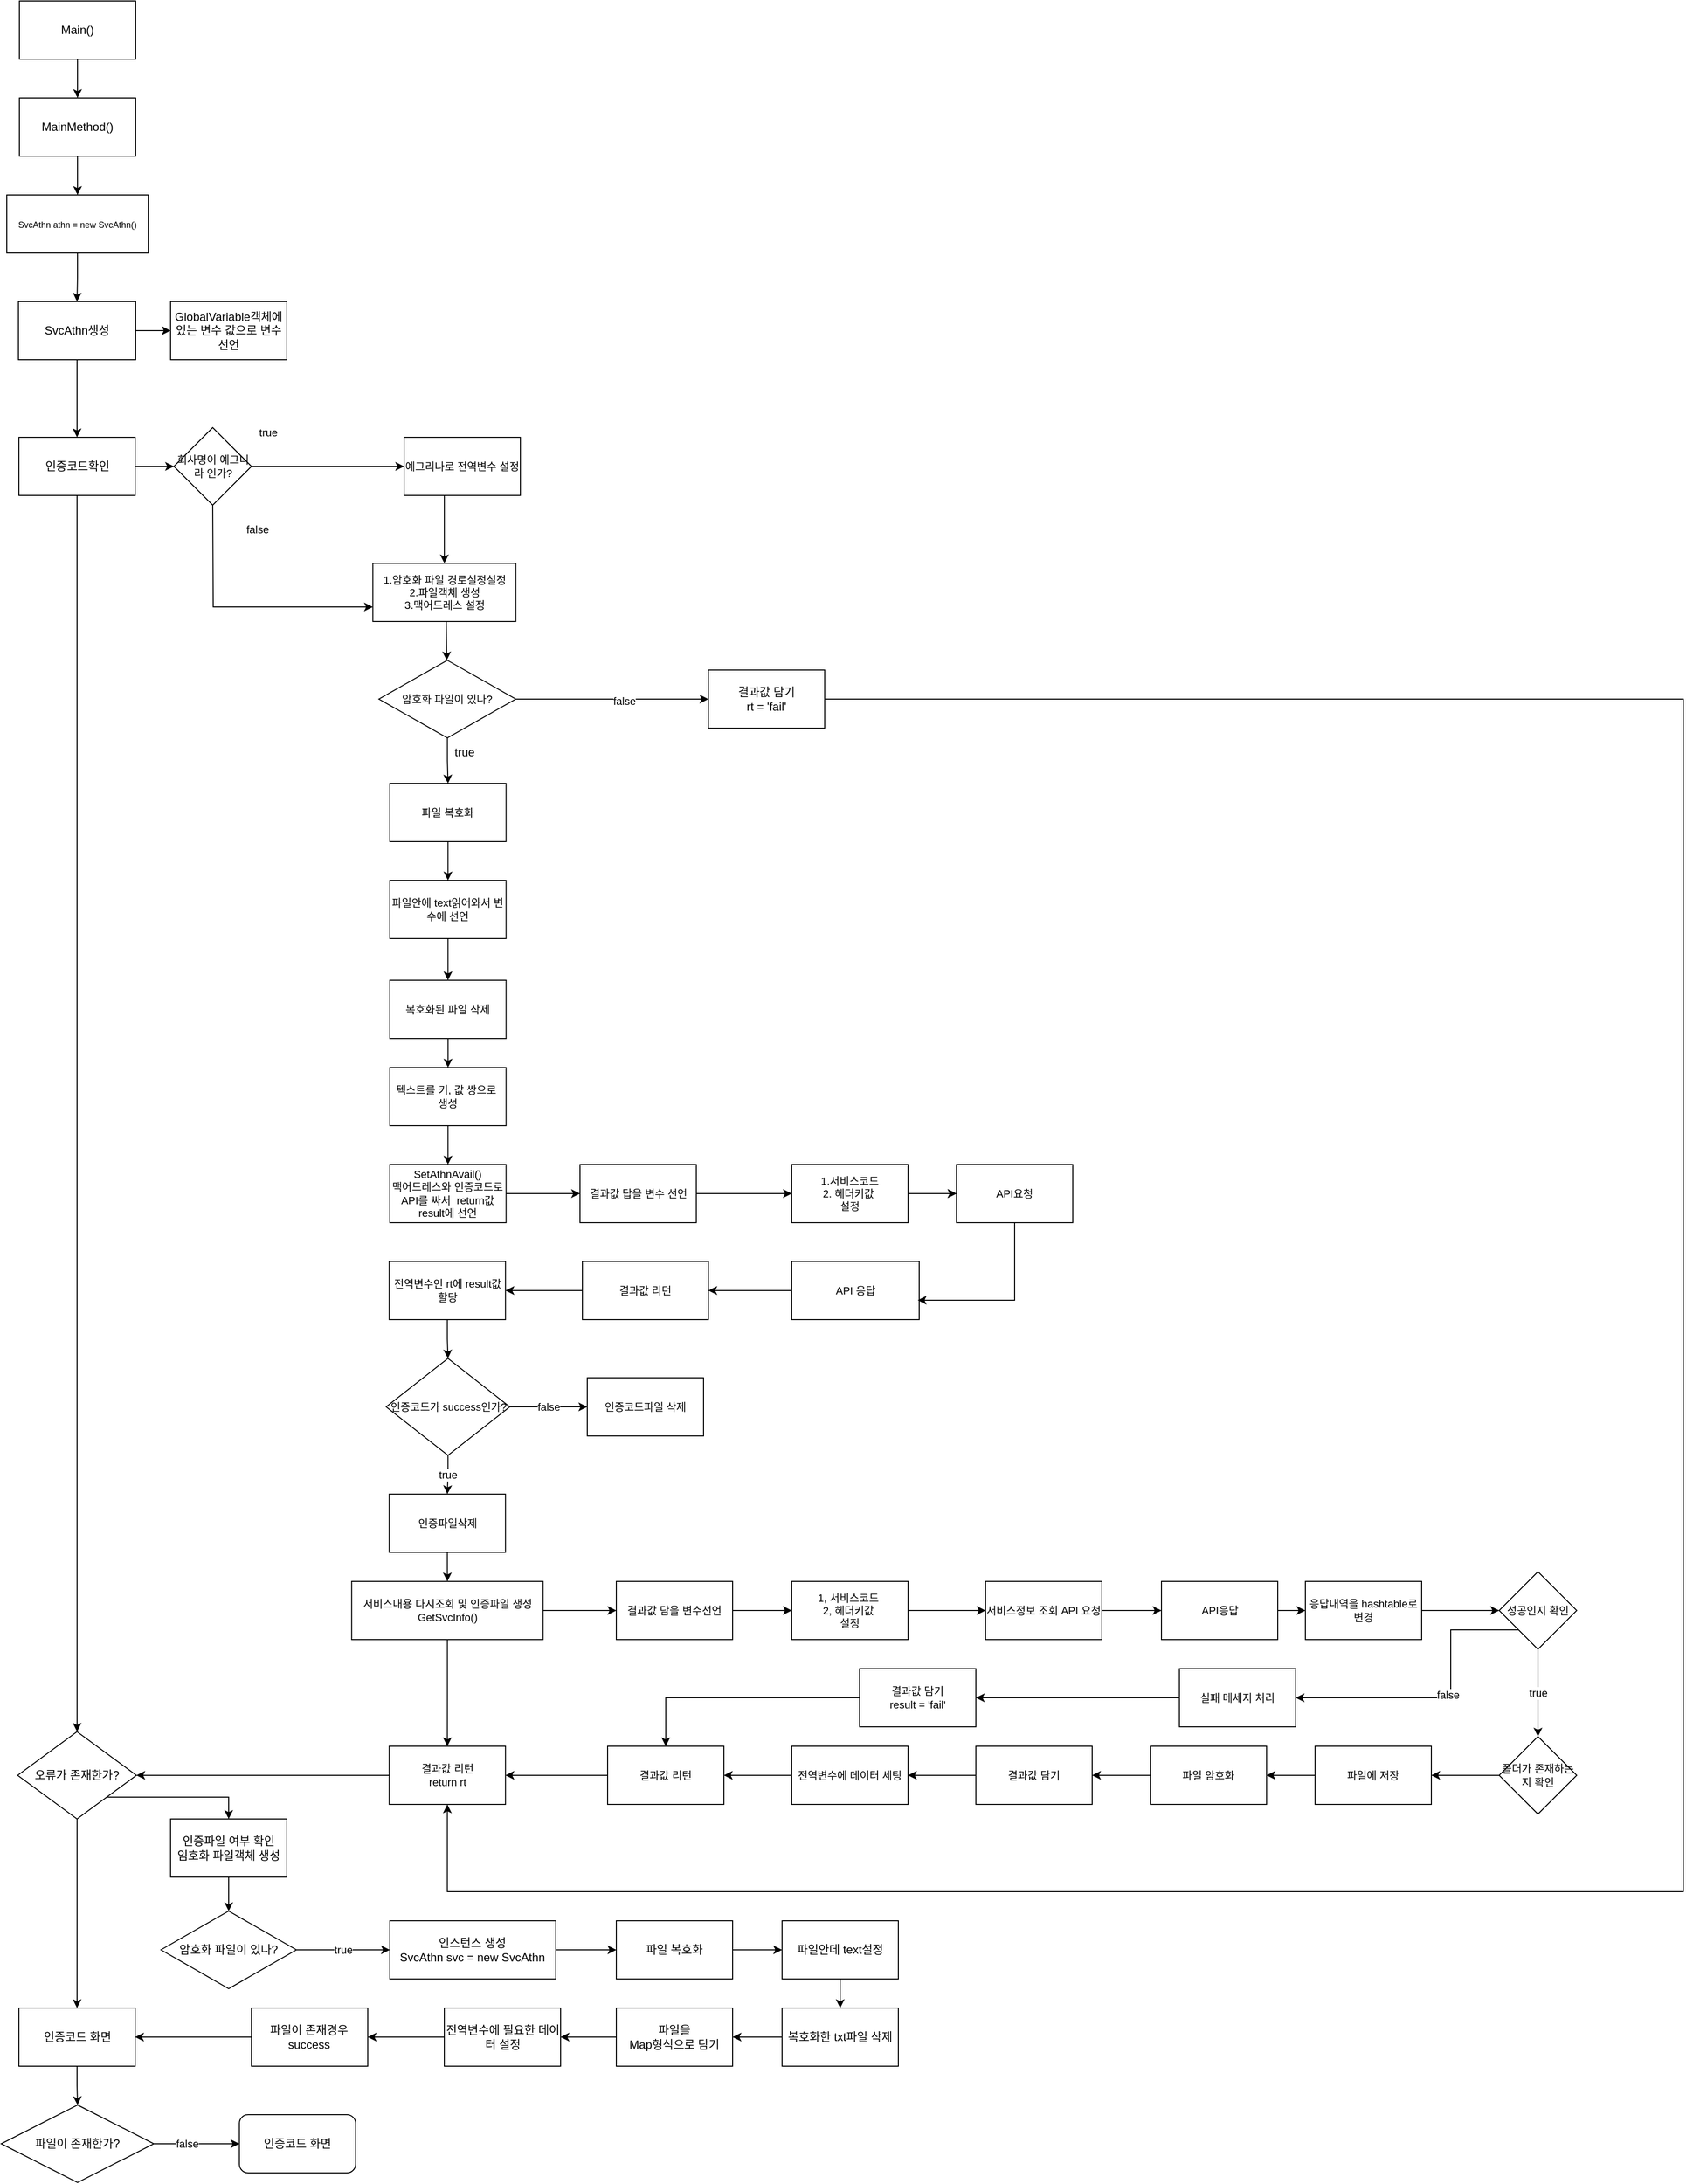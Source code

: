 <mxfile version="20.3.3" type="github">
  <diagram id="MAdHZuQtxRqNlHEqhnJB" name="순서도">
    <mxGraphModel dx="2370" dy="1323" grid="1" gridSize="10" guides="1" tooltips="1" connect="1" arrows="1" fold="1" page="1" pageScale="1" pageWidth="1920" pageHeight="1200" math="0" shadow="0">
      <root>
        <mxCell id="0" />
        <mxCell id="1" parent="0" />
        <mxCell id="CQsBSXjhsrfqwExQ2lPQ-1" style="edgeStyle=orthogonalEdgeStyle;rounded=0;orthogonalLoop=1;jettySize=auto;html=1;" parent="1" source="CQsBSXjhsrfqwExQ2lPQ-2" target="CQsBSXjhsrfqwExQ2lPQ-4" edge="1">
          <mxGeometry relative="1" as="geometry" />
        </mxCell>
        <mxCell id="CQsBSXjhsrfqwExQ2lPQ-2" value="Main()" style="rounded=0;whiteSpace=wrap;html=1;" parent="1" vertex="1">
          <mxGeometry x="113" y="20" width="120" height="60" as="geometry" />
        </mxCell>
        <mxCell id="CQsBSXjhsrfqwExQ2lPQ-3" value="" style="edgeStyle=orthogonalEdgeStyle;rounded=0;orthogonalLoop=1;jettySize=auto;html=1;" parent="1" source="CQsBSXjhsrfqwExQ2lPQ-4" target="CQsBSXjhsrfqwExQ2lPQ-6" edge="1">
          <mxGeometry relative="1" as="geometry" />
        </mxCell>
        <mxCell id="CQsBSXjhsrfqwExQ2lPQ-4" value="MainMethod()" style="whiteSpace=wrap;html=1;" parent="1" vertex="1">
          <mxGeometry x="113" y="120" width="120" height="60" as="geometry" />
        </mxCell>
        <mxCell id="CQsBSXjhsrfqwExQ2lPQ-5" value="" style="edgeStyle=orthogonalEdgeStyle;rounded=0;orthogonalLoop=1;jettySize=auto;html=1;fontSize=11;" parent="1" source="CQsBSXjhsrfqwExQ2lPQ-6" target="CQsBSXjhsrfqwExQ2lPQ-9" edge="1">
          <mxGeometry relative="1" as="geometry" />
        </mxCell>
        <mxCell id="CQsBSXjhsrfqwExQ2lPQ-6" value="&lt;font style=&quot;font-size: 9px;&quot;&gt;SvcAthn athn = new SvcAthn()&lt;/font&gt;" style="whiteSpace=wrap;html=1;" parent="1" vertex="1">
          <mxGeometry x="100" y="220" width="146" height="60" as="geometry" />
        </mxCell>
        <mxCell id="CQsBSXjhsrfqwExQ2lPQ-7" value="" style="edgeStyle=orthogonalEdgeStyle;rounded=0;orthogonalLoop=1;jettySize=auto;html=1;fontSize=11;" parent="1" source="CQsBSXjhsrfqwExQ2lPQ-9" target="CQsBSXjhsrfqwExQ2lPQ-10" edge="1">
          <mxGeometry relative="1" as="geometry" />
        </mxCell>
        <mxCell id="CQsBSXjhsrfqwExQ2lPQ-8" value="" style="edgeStyle=orthogonalEdgeStyle;rounded=0;orthogonalLoop=1;jettySize=auto;html=1;fontSize=11;" parent="1" source="CQsBSXjhsrfqwExQ2lPQ-9" target="CQsBSXjhsrfqwExQ2lPQ-12" edge="1">
          <mxGeometry relative="1" as="geometry" />
        </mxCell>
        <mxCell id="CQsBSXjhsrfqwExQ2lPQ-9" value="SvcAthn생성" style="whiteSpace=wrap;html=1;" parent="1" vertex="1">
          <mxGeometry x="112" y="330" width="121" height="60" as="geometry" />
        </mxCell>
        <mxCell id="CQsBSXjhsrfqwExQ2lPQ-10" value="GlobalVariable객체에 있는 변수 값으로 변수 선언" style="whiteSpace=wrap;html=1;" parent="1" vertex="1">
          <mxGeometry x="269" y="330" width="120" height="60" as="geometry" />
        </mxCell>
        <mxCell id="CQsBSXjhsrfqwExQ2lPQ-11" value="" style="edgeStyle=orthogonalEdgeStyle;rounded=0;orthogonalLoop=1;jettySize=auto;html=1;fontSize=11;" parent="1" source="CQsBSXjhsrfqwExQ2lPQ-12" target="CQsBSXjhsrfqwExQ2lPQ-15" edge="1">
          <mxGeometry relative="1" as="geometry">
            <mxPoint x="312.5" y="500" as="targetPoint" />
          </mxGeometry>
        </mxCell>
        <mxCell id="f3ThY1ECnz5396Y3haZc-11" value="" style="edgeStyle=orthogonalEdgeStyle;rounded=0;orthogonalLoop=1;jettySize=auto;html=1;" edge="1" parent="1" source="CQsBSXjhsrfqwExQ2lPQ-12" target="f3ThY1ECnz5396Y3haZc-10">
          <mxGeometry relative="1" as="geometry" />
        </mxCell>
        <mxCell id="CQsBSXjhsrfqwExQ2lPQ-12" value="인증코드확인" style="whiteSpace=wrap;html=1;" parent="1" vertex="1">
          <mxGeometry x="112.5" y="470" width="120" height="60" as="geometry" />
        </mxCell>
        <mxCell id="CQsBSXjhsrfqwExQ2lPQ-13" value="" style="edgeStyle=orthogonalEdgeStyle;rounded=0;orthogonalLoop=1;jettySize=auto;html=1;fontSize=11;" parent="1" source="CQsBSXjhsrfqwExQ2lPQ-15" target="CQsBSXjhsrfqwExQ2lPQ-16" edge="1">
          <mxGeometry relative="1" as="geometry" />
        </mxCell>
        <mxCell id="CQsBSXjhsrfqwExQ2lPQ-14" value="" style="edgeStyle=orthogonalEdgeStyle;rounded=0;orthogonalLoop=1;jettySize=auto;html=1;fontSize=11;" parent="1" source="CQsBSXjhsrfqwExQ2lPQ-15" target="CQsBSXjhsrfqwExQ2lPQ-18" edge="1">
          <mxGeometry relative="1" as="geometry" />
        </mxCell>
        <mxCell id="CQsBSXjhsrfqwExQ2lPQ-15" value="회사명이 예그니라 인가?" style="rhombus;whiteSpace=wrap;html=1;fontSize=11;" parent="1" vertex="1">
          <mxGeometry x="272.5" y="460" width="80" height="80" as="geometry" />
        </mxCell>
        <mxCell id="CQsBSXjhsrfqwExQ2lPQ-16" value="예그리나로 전역변수 설정&lt;br&gt;" style="whiteSpace=wrap;html=1;fontSize=11;" parent="1" vertex="1">
          <mxGeometry x="510" y="470" width="120" height="60" as="geometry" />
        </mxCell>
        <mxCell id="CQsBSXjhsrfqwExQ2lPQ-18" value="1.암호화 파일 경로설정설정&lt;br&gt;2.파일객체 생성&lt;br&gt;3.맥어드레스 설정" style="whiteSpace=wrap;html=1;fontSize=11;" parent="1" vertex="1">
          <mxGeometry x="477.75" y="600" width="147.5" height="60" as="geometry" />
        </mxCell>
        <mxCell id="CQsBSXjhsrfqwExQ2lPQ-19" value="true" style="text;html=1;strokeColor=none;fillColor=none;align=center;verticalAlign=middle;whiteSpace=wrap;rounded=0;fontSize=11;" parent="1" vertex="1">
          <mxGeometry x="340" y="450" width="60" height="30" as="geometry" />
        </mxCell>
        <mxCell id="CQsBSXjhsrfqwExQ2lPQ-20" value="false" style="text;html=1;strokeColor=none;fillColor=none;align=center;verticalAlign=middle;whiteSpace=wrap;rounded=0;fontSize=11;" parent="1" vertex="1">
          <mxGeometry x="329" y="550" width="60" height="30" as="geometry" />
        </mxCell>
        <mxCell id="CQsBSXjhsrfqwExQ2lPQ-21" style="edgeStyle=orthogonalEdgeStyle;rounded=0;orthogonalLoop=1;jettySize=auto;html=1;exitX=0.5;exitY=1;exitDx=0;exitDy=0;fontSize=11;" parent="1" source="CQsBSXjhsrfqwExQ2lPQ-20" target="CQsBSXjhsrfqwExQ2lPQ-20" edge="1">
          <mxGeometry relative="1" as="geometry" />
        </mxCell>
        <mxCell id="CQsBSXjhsrfqwExQ2lPQ-22" value="" style="edgeStyle=orthogonalEdgeStyle;rounded=0;orthogonalLoop=1;jettySize=auto;html=1;fontSize=11;" parent="1" source="CQsBSXjhsrfqwExQ2lPQ-23" target="CQsBSXjhsrfqwExQ2lPQ-25" edge="1">
          <mxGeometry relative="1" as="geometry" />
        </mxCell>
        <mxCell id="j7D_HxCT9x_4Uurpp4O8-20" value="" style="edgeStyle=orthogonalEdgeStyle;rounded=0;orthogonalLoop=1;jettySize=auto;html=1;" edge="1" parent="1" source="CQsBSXjhsrfqwExQ2lPQ-23" target="j7D_HxCT9x_4Uurpp4O8-7">
          <mxGeometry relative="1" as="geometry">
            <Array as="points">
              <mxPoint x="780" y="740" />
              <mxPoint x="780" y="740" />
            </Array>
          </mxGeometry>
        </mxCell>
        <mxCell id="f3ThY1ECnz5396Y3haZc-14" value="false" style="edgeLabel;html=1;align=center;verticalAlign=middle;resizable=0;points=[];" vertex="1" connectable="0" parent="j7D_HxCT9x_4Uurpp4O8-20">
          <mxGeometry x="0.121" y="-2" relative="1" as="geometry">
            <mxPoint as="offset" />
          </mxGeometry>
        </mxCell>
        <mxCell id="CQsBSXjhsrfqwExQ2lPQ-23" value="암호화 파일이 있나?" style="rhombus;whiteSpace=wrap;html=1;fontSize=11;" parent="1" vertex="1">
          <mxGeometry x="484" y="700" width="141.25" height="80" as="geometry" />
        </mxCell>
        <mxCell id="CQsBSXjhsrfqwExQ2lPQ-24" value="" style="edgeStyle=orthogonalEdgeStyle;rounded=0;orthogonalLoop=1;jettySize=auto;html=1;fontSize=11;" parent="1" source="CQsBSXjhsrfqwExQ2lPQ-25" target="CQsBSXjhsrfqwExQ2lPQ-28" edge="1">
          <mxGeometry relative="1" as="geometry" />
        </mxCell>
        <mxCell id="CQsBSXjhsrfqwExQ2lPQ-25" value="파일 복호화" style="whiteSpace=wrap;html=1;fontSize=11;" parent="1" vertex="1">
          <mxGeometry x="495.25" y="827" width="120" height="60" as="geometry" />
        </mxCell>
        <mxCell id="CQsBSXjhsrfqwExQ2lPQ-27" value="" style="edgeStyle=orthogonalEdgeStyle;rounded=0;orthogonalLoop=1;jettySize=auto;html=1;fontSize=11;" parent="1" source="CQsBSXjhsrfqwExQ2lPQ-28" target="CQsBSXjhsrfqwExQ2lPQ-30" edge="1">
          <mxGeometry relative="1" as="geometry" />
        </mxCell>
        <mxCell id="CQsBSXjhsrfqwExQ2lPQ-28" value="파일안에 text읽어와서 변수에 선언" style="whiteSpace=wrap;html=1;fontSize=11;" parent="1" vertex="1">
          <mxGeometry x="495.25" y="927" width="120" height="60" as="geometry" />
        </mxCell>
        <mxCell id="CQsBSXjhsrfqwExQ2lPQ-29" value="" style="edgeStyle=orthogonalEdgeStyle;rounded=0;orthogonalLoop=1;jettySize=auto;html=1;fontSize=11;" parent="1" source="CQsBSXjhsrfqwExQ2lPQ-30" target="CQsBSXjhsrfqwExQ2lPQ-32" edge="1">
          <mxGeometry relative="1" as="geometry" />
        </mxCell>
        <mxCell id="CQsBSXjhsrfqwExQ2lPQ-30" value="복호화된 파일 삭제" style="whiteSpace=wrap;html=1;fontSize=11;" parent="1" vertex="1">
          <mxGeometry x="495.25" y="1030" width="120" height="60" as="geometry" />
        </mxCell>
        <mxCell id="CQsBSXjhsrfqwExQ2lPQ-31" value="" style="edgeStyle=orthogonalEdgeStyle;rounded=0;orthogonalLoop=1;jettySize=auto;html=1;fontSize=11;entryX=0.5;entryY=0;entryDx=0;entryDy=0;" parent="1" source="CQsBSXjhsrfqwExQ2lPQ-32" target="CQsBSXjhsrfqwExQ2lPQ-35" edge="1">
          <mxGeometry relative="1" as="geometry" />
        </mxCell>
        <mxCell id="CQsBSXjhsrfqwExQ2lPQ-32" value="텍스트를 키, 값 쌍으로&amp;nbsp; 생성" style="whiteSpace=wrap;html=1;fontSize=11;" parent="1" vertex="1">
          <mxGeometry x="495.25" y="1120" width="120" height="60" as="geometry" />
        </mxCell>
        <mxCell id="CQsBSXjhsrfqwExQ2lPQ-33" value="" style="edgeStyle=orthogonalEdgeStyle;rounded=0;orthogonalLoop=1;jettySize=auto;html=1;fontSize=11;" parent="1" source="CQsBSXjhsrfqwExQ2lPQ-35" target="CQsBSXjhsrfqwExQ2lPQ-37" edge="1">
          <mxGeometry relative="1" as="geometry" />
        </mxCell>
        <mxCell id="CQsBSXjhsrfqwExQ2lPQ-35" value="SetAthnAvail()&lt;br&gt;맥어드레스와 인증코드로 API를 싸서&amp;nbsp; return값&lt;br&gt;result에 선언" style="rounded=0;whiteSpace=wrap;html=1;fontSize=11;" parent="1" vertex="1">
          <mxGeometry x="495.25" y="1220" width="120" height="60" as="geometry" />
        </mxCell>
        <mxCell id="CQsBSXjhsrfqwExQ2lPQ-36" value="" style="edgeStyle=orthogonalEdgeStyle;rounded=0;orthogonalLoop=1;jettySize=auto;html=1;fontSize=11;" parent="1" source="CQsBSXjhsrfqwExQ2lPQ-37" target="CQsBSXjhsrfqwExQ2lPQ-39" edge="1">
          <mxGeometry relative="1" as="geometry" />
        </mxCell>
        <mxCell id="CQsBSXjhsrfqwExQ2lPQ-37" value="결과값 답을 변수 선언" style="whiteSpace=wrap;html=1;fontSize=11;rounded=0;" parent="1" vertex="1">
          <mxGeometry x="691.5" y="1220" width="120" height="60" as="geometry" />
        </mxCell>
        <mxCell id="CQsBSXjhsrfqwExQ2lPQ-38" value="" style="edgeStyle=orthogonalEdgeStyle;rounded=0;orthogonalLoop=1;jettySize=auto;html=1;fontSize=11;" parent="1" source="CQsBSXjhsrfqwExQ2lPQ-39" target="CQsBSXjhsrfqwExQ2lPQ-41" edge="1">
          <mxGeometry relative="1" as="geometry" />
        </mxCell>
        <mxCell id="j7D_HxCT9x_4Uurpp4O8-30" value="" style="edgeStyle=orthogonalEdgeStyle;rounded=0;orthogonalLoop=1;jettySize=auto;html=1;" edge="1" parent="1" source="CQsBSXjhsrfqwExQ2lPQ-39" target="CQsBSXjhsrfqwExQ2lPQ-41">
          <mxGeometry relative="1" as="geometry" />
        </mxCell>
        <mxCell id="CQsBSXjhsrfqwExQ2lPQ-39" value="1.서비스코드&lt;br&gt;2. 헤더키값&amp;nbsp;&lt;br&gt;설정" style="whiteSpace=wrap;html=1;fontSize=11;rounded=0;" parent="1" vertex="1">
          <mxGeometry x="910" y="1220" width="120" height="60" as="geometry" />
        </mxCell>
        <mxCell id="CQsBSXjhsrfqwExQ2lPQ-41" value="API요청&lt;br&gt;" style="whiteSpace=wrap;html=1;fontSize=11;rounded=0;" parent="1" vertex="1">
          <mxGeometry x="1080" y="1220" width="120" height="60" as="geometry" />
        </mxCell>
        <mxCell id="j7D_HxCT9x_4Uurpp4O8-28" value="" style="edgeStyle=orthogonalEdgeStyle;rounded=0;orthogonalLoop=1;jettySize=auto;html=1;" edge="1" parent="1" source="CQsBSXjhsrfqwExQ2lPQ-43" target="CQsBSXjhsrfqwExQ2lPQ-44">
          <mxGeometry relative="1" as="geometry" />
        </mxCell>
        <mxCell id="CQsBSXjhsrfqwExQ2lPQ-43" value="API 응답" style="whiteSpace=wrap;html=1;fontSize=11;rounded=0;" parent="1" vertex="1">
          <mxGeometry x="910" y="1320" width="131.5" height="60" as="geometry" />
        </mxCell>
        <mxCell id="j7D_HxCT9x_4Uurpp4O8-29" style="edgeStyle=orthogonalEdgeStyle;rounded=0;orthogonalLoop=1;jettySize=auto;html=1;entryX=1;entryY=0.5;entryDx=0;entryDy=0;" edge="1" parent="1" source="CQsBSXjhsrfqwExQ2lPQ-44" target="CQsBSXjhsrfqwExQ2lPQ-46">
          <mxGeometry relative="1" as="geometry" />
        </mxCell>
        <mxCell id="CQsBSXjhsrfqwExQ2lPQ-44" value="결과값 리턴" style="rounded=0;whiteSpace=wrap;html=1;fontSize=11;" parent="1" vertex="1">
          <mxGeometry x="694" y="1320" width="130" height="60" as="geometry" />
        </mxCell>
        <mxCell id="CQsBSXjhsrfqwExQ2lPQ-45" value="" style="edgeStyle=orthogonalEdgeStyle;rounded=0;orthogonalLoop=1;jettySize=auto;html=1;fontSize=11;" parent="1" source="CQsBSXjhsrfqwExQ2lPQ-46" target="CQsBSXjhsrfqwExQ2lPQ-48" edge="1">
          <mxGeometry relative="1" as="geometry" />
        </mxCell>
        <mxCell id="CQsBSXjhsrfqwExQ2lPQ-46" value="전역변수인 rt에 result값 할당" style="whiteSpace=wrap;html=1;fontSize=11;rounded=0;" parent="1" vertex="1">
          <mxGeometry x="494.62" y="1320" width="120" height="60" as="geometry" />
        </mxCell>
        <mxCell id="CQsBSXjhsrfqwExQ2lPQ-47" value="true" style="edgeStyle=orthogonalEdgeStyle;rounded=0;orthogonalLoop=1;jettySize=auto;html=1;fontSize=11;" parent="1" source="CQsBSXjhsrfqwExQ2lPQ-48" target="CQsBSXjhsrfqwExQ2lPQ-50" edge="1">
          <mxGeometry relative="1" as="geometry" />
        </mxCell>
        <mxCell id="j7D_HxCT9x_4Uurpp4O8-2" value="false" style="edgeStyle=orthogonalEdgeStyle;rounded=0;orthogonalLoop=1;jettySize=auto;html=1;" edge="1" parent="1" source="CQsBSXjhsrfqwExQ2lPQ-48" target="j7D_HxCT9x_4Uurpp4O8-1">
          <mxGeometry relative="1" as="geometry" />
        </mxCell>
        <mxCell id="CQsBSXjhsrfqwExQ2lPQ-48" value="인증코드가 success인가?" style="rhombus;whiteSpace=wrap;html=1;fontSize=11;rounded=0;" parent="1" vertex="1">
          <mxGeometry x="491.5" y="1420" width="127.5" height="100" as="geometry" />
        </mxCell>
        <mxCell id="CQsBSXjhsrfqwExQ2lPQ-49" value="" style="edgeStyle=orthogonalEdgeStyle;rounded=0;orthogonalLoop=1;jettySize=auto;html=1;fontSize=11;" parent="1" source="CQsBSXjhsrfqwExQ2lPQ-50" target="CQsBSXjhsrfqwExQ2lPQ-52" edge="1">
          <mxGeometry relative="1" as="geometry" />
        </mxCell>
        <mxCell id="CQsBSXjhsrfqwExQ2lPQ-50" value="인증파일삭제" style="whiteSpace=wrap;html=1;fontSize=11;rounded=0;" parent="1" vertex="1">
          <mxGeometry x="494.62" y="1560" width="120" height="60" as="geometry" />
        </mxCell>
        <mxCell id="CQsBSXjhsrfqwExQ2lPQ-51" value="" style="edgeStyle=orthogonalEdgeStyle;rounded=0;orthogonalLoop=1;jettySize=auto;html=1;fontSize=11;" parent="1" source="CQsBSXjhsrfqwExQ2lPQ-52" target="CQsBSXjhsrfqwExQ2lPQ-54" edge="1">
          <mxGeometry relative="1" as="geometry" />
        </mxCell>
        <mxCell id="f3ThY1ECnz5396Y3haZc-7" value="" style="edgeStyle=orthogonalEdgeStyle;rounded=0;orthogonalLoop=1;jettySize=auto;html=1;" edge="1" parent="1" source="CQsBSXjhsrfqwExQ2lPQ-52" target="f3ThY1ECnz5396Y3haZc-6">
          <mxGeometry relative="1" as="geometry" />
        </mxCell>
        <mxCell id="CQsBSXjhsrfqwExQ2lPQ-52" value="서비스내용 다시조회 및 인증파일 생성&lt;br&gt;GetSvcInfo()" style="whiteSpace=wrap;html=1;fontSize=11;rounded=0;" parent="1" vertex="1">
          <mxGeometry x="455.87" y="1650" width="197.5" height="60" as="geometry" />
        </mxCell>
        <mxCell id="CQsBSXjhsrfqwExQ2lPQ-53" value="" style="edgeStyle=orthogonalEdgeStyle;rounded=0;orthogonalLoop=1;jettySize=auto;html=1;fontSize=11;" parent="1" source="CQsBSXjhsrfqwExQ2lPQ-54" target="CQsBSXjhsrfqwExQ2lPQ-56" edge="1">
          <mxGeometry relative="1" as="geometry" />
        </mxCell>
        <mxCell id="CQsBSXjhsrfqwExQ2lPQ-54" value="결과값 담을 변수선언" style="whiteSpace=wrap;html=1;fontSize=11;rounded=0;" parent="1" vertex="1">
          <mxGeometry x="729" y="1650" width="120" height="60" as="geometry" />
        </mxCell>
        <mxCell id="CQsBSXjhsrfqwExQ2lPQ-55" value="" style="edgeStyle=orthogonalEdgeStyle;rounded=0;orthogonalLoop=1;jettySize=auto;html=1;fontSize=11;" parent="1" source="CQsBSXjhsrfqwExQ2lPQ-56" target="CQsBSXjhsrfqwExQ2lPQ-58" edge="1">
          <mxGeometry relative="1" as="geometry" />
        </mxCell>
        <mxCell id="CQsBSXjhsrfqwExQ2lPQ-56" value="1, 서비스코드&amp;nbsp;&lt;br&gt;2, 헤더키값&amp;nbsp;&lt;br&gt;설정" style="whiteSpace=wrap;html=1;fontSize=11;rounded=0;" parent="1" vertex="1">
          <mxGeometry x="910" y="1650" width="120" height="60" as="geometry" />
        </mxCell>
        <mxCell id="CQsBSXjhsrfqwExQ2lPQ-57" value="" style="edgeStyle=orthogonalEdgeStyle;rounded=0;orthogonalLoop=1;jettySize=auto;html=1;fontSize=11;" parent="1" source="CQsBSXjhsrfqwExQ2lPQ-58" target="CQsBSXjhsrfqwExQ2lPQ-60" edge="1">
          <mxGeometry relative="1" as="geometry" />
        </mxCell>
        <mxCell id="CQsBSXjhsrfqwExQ2lPQ-58" value="서비스정보 조회 API 요청" style="whiteSpace=wrap;html=1;fontSize=11;rounded=0;" parent="1" vertex="1">
          <mxGeometry x="1110" y="1650" width="120" height="60" as="geometry" />
        </mxCell>
        <mxCell id="CQsBSXjhsrfqwExQ2lPQ-59" value="" style="edgeStyle=orthogonalEdgeStyle;rounded=0;orthogonalLoop=1;jettySize=auto;html=1;fontSize=11;" parent="1" source="CQsBSXjhsrfqwExQ2lPQ-60" target="CQsBSXjhsrfqwExQ2lPQ-62" edge="1">
          <mxGeometry relative="1" as="geometry" />
        </mxCell>
        <mxCell id="CQsBSXjhsrfqwExQ2lPQ-60" value="API응답" style="whiteSpace=wrap;html=1;fontSize=11;rounded=0;" parent="1" vertex="1">
          <mxGeometry x="1291.5" y="1650" width="120" height="60" as="geometry" />
        </mxCell>
        <mxCell id="CQsBSXjhsrfqwExQ2lPQ-61" value="" style="edgeStyle=orthogonalEdgeStyle;rounded=0;orthogonalLoop=1;jettySize=auto;html=1;fontSize=11;" parent="1" source="CQsBSXjhsrfqwExQ2lPQ-62" target="CQsBSXjhsrfqwExQ2lPQ-65" edge="1">
          <mxGeometry relative="1" as="geometry" />
        </mxCell>
        <mxCell id="CQsBSXjhsrfqwExQ2lPQ-62" value="응답내역을 hashtable로 변경" style="whiteSpace=wrap;html=1;fontSize=11;rounded=0;" parent="1" vertex="1">
          <mxGeometry x="1440" y="1650" width="120" height="60" as="geometry" />
        </mxCell>
        <mxCell id="CQsBSXjhsrfqwExQ2lPQ-63" value="true" style="edgeStyle=orthogonalEdgeStyle;rounded=0;orthogonalLoop=1;jettySize=auto;html=1;fontSize=11;" parent="1" source="CQsBSXjhsrfqwExQ2lPQ-65" target="CQsBSXjhsrfqwExQ2lPQ-67" edge="1">
          <mxGeometry relative="1" as="geometry">
            <mxPoint x="1851.5" y="1780.0" as="targetPoint" />
          </mxGeometry>
        </mxCell>
        <mxCell id="f3ThY1ECnz5396Y3haZc-3" style="edgeStyle=orthogonalEdgeStyle;rounded=0;orthogonalLoop=1;jettySize=auto;html=1;exitX=0;exitY=1;exitDx=0;exitDy=0;entryX=1;entryY=0.5;entryDx=0;entryDy=0;" edge="1" parent="1" source="CQsBSXjhsrfqwExQ2lPQ-65" target="CQsBSXjhsrfqwExQ2lPQ-76">
          <mxGeometry relative="1" as="geometry">
            <Array as="points">
              <mxPoint x="1590" y="1700" />
              <mxPoint x="1590" y="1770" />
            </Array>
          </mxGeometry>
        </mxCell>
        <mxCell id="f3ThY1ECnz5396Y3haZc-4" value="false" style="edgeLabel;html=1;align=center;verticalAlign=middle;resizable=0;points=[];" vertex="1" connectable="0" parent="f3ThY1ECnz5396Y3haZc-3">
          <mxGeometry x="-0.046" y="-3" relative="1" as="geometry">
            <mxPoint as="offset" />
          </mxGeometry>
        </mxCell>
        <mxCell id="CQsBSXjhsrfqwExQ2lPQ-65" value="성공인지 확인" style="rhombus;whiteSpace=wrap;html=1;fontSize=11;rounded=0;" parent="1" vertex="1">
          <mxGeometry x="1640" y="1640" width="80" height="80" as="geometry" />
        </mxCell>
        <mxCell id="CQsBSXjhsrfqwExQ2lPQ-66" value="" style="edgeStyle=orthogonalEdgeStyle;rounded=0;orthogonalLoop=1;jettySize=auto;html=1;fontSize=11;" parent="1" source="CQsBSXjhsrfqwExQ2lPQ-67" target="CQsBSXjhsrfqwExQ2lPQ-69" edge="1">
          <mxGeometry relative="1" as="geometry" />
        </mxCell>
        <mxCell id="CQsBSXjhsrfqwExQ2lPQ-67" value="폴더가 존재하는지 확인" style="rhombus;whiteSpace=wrap;html=1;fontSize=11;" parent="1" vertex="1">
          <mxGeometry x="1640" y="1810.0" width="80" height="80" as="geometry" />
        </mxCell>
        <mxCell id="CQsBSXjhsrfqwExQ2lPQ-68" value="" style="edgeStyle=orthogonalEdgeStyle;rounded=0;orthogonalLoop=1;jettySize=auto;html=1;fontSize=11;" parent="1" source="CQsBSXjhsrfqwExQ2lPQ-69" target="CQsBSXjhsrfqwExQ2lPQ-71" edge="1">
          <mxGeometry relative="1" as="geometry" />
        </mxCell>
        <mxCell id="CQsBSXjhsrfqwExQ2lPQ-69" value="파일에 저장" style="whiteSpace=wrap;html=1;fontSize=11;" parent="1" vertex="1">
          <mxGeometry x="1450" y="1820.0" width="120" height="60" as="geometry" />
        </mxCell>
        <mxCell id="CQsBSXjhsrfqwExQ2lPQ-70" value="" style="edgeStyle=orthogonalEdgeStyle;rounded=0;orthogonalLoop=1;jettySize=auto;html=1;fontSize=11;" parent="1" source="CQsBSXjhsrfqwExQ2lPQ-71" target="CQsBSXjhsrfqwExQ2lPQ-73" edge="1">
          <mxGeometry relative="1" as="geometry" />
        </mxCell>
        <mxCell id="CQsBSXjhsrfqwExQ2lPQ-71" value="파일 암호화" style="whiteSpace=wrap;html=1;fontSize=11;" parent="1" vertex="1">
          <mxGeometry x="1280" y="1820.0" width="120" height="60" as="geometry" />
        </mxCell>
        <mxCell id="CQsBSXjhsrfqwExQ2lPQ-72" value="" style="edgeStyle=orthogonalEdgeStyle;rounded=0;orthogonalLoop=1;jettySize=auto;html=1;fontSize=11;" parent="1" source="CQsBSXjhsrfqwExQ2lPQ-73" target="CQsBSXjhsrfqwExQ2lPQ-75" edge="1">
          <mxGeometry relative="1" as="geometry" />
        </mxCell>
        <mxCell id="CQsBSXjhsrfqwExQ2lPQ-73" value="결과값 담기" style="whiteSpace=wrap;html=1;fontSize=11;" parent="1" vertex="1">
          <mxGeometry x="1100" y="1820.0" width="120" height="60" as="geometry" />
        </mxCell>
        <mxCell id="CQsBSXjhsrfqwExQ2lPQ-74" value="" style="edgeStyle=orthogonalEdgeStyle;rounded=0;orthogonalLoop=1;jettySize=auto;html=1;fontSize=11;" parent="1" source="CQsBSXjhsrfqwExQ2lPQ-75" target="CQsBSXjhsrfqwExQ2lPQ-77" edge="1">
          <mxGeometry relative="1" as="geometry" />
        </mxCell>
        <mxCell id="CQsBSXjhsrfqwExQ2lPQ-75" value="전역변수에 데이터 세팅" style="whiteSpace=wrap;html=1;fontSize=11;" parent="1" vertex="1">
          <mxGeometry x="910.0" y="1820.0" width="120" height="60" as="geometry" />
        </mxCell>
        <mxCell id="f3ThY1ECnz5396Y3haZc-2" value="" style="edgeStyle=orthogonalEdgeStyle;rounded=0;orthogonalLoop=1;jettySize=auto;html=1;" edge="1" parent="1" source="CQsBSXjhsrfqwExQ2lPQ-76" target="f3ThY1ECnz5396Y3haZc-1">
          <mxGeometry relative="1" as="geometry" />
        </mxCell>
        <mxCell id="CQsBSXjhsrfqwExQ2lPQ-76" value="실패 메세지 처리" style="whiteSpace=wrap;html=1;fontSize=11;rounded=0;" parent="1" vertex="1">
          <mxGeometry x="1310" y="1740" width="120" height="60" as="geometry" />
        </mxCell>
        <mxCell id="f3ThY1ECnz5396Y3haZc-8" style="edgeStyle=orthogonalEdgeStyle;rounded=0;orthogonalLoop=1;jettySize=auto;html=1;entryX=1;entryY=0.5;entryDx=0;entryDy=0;" edge="1" parent="1" source="CQsBSXjhsrfqwExQ2lPQ-77" target="f3ThY1ECnz5396Y3haZc-6">
          <mxGeometry relative="1" as="geometry" />
        </mxCell>
        <mxCell id="CQsBSXjhsrfqwExQ2lPQ-77" value="결과값 리턴" style="whiteSpace=wrap;html=1;fontSize=11;" parent="1" vertex="1">
          <mxGeometry x="720" y="1820.0" width="120" height="60" as="geometry" />
        </mxCell>
        <mxCell id="j7D_HxCT9x_4Uurpp4O8-1" value="인증코드파일 삭제" style="whiteSpace=wrap;html=1;fontSize=11;rounded=0;" vertex="1" parent="1">
          <mxGeometry x="699" y="1440" width="120" height="60" as="geometry" />
        </mxCell>
        <mxCell id="j7D_HxCT9x_4Uurpp4O8-6" value="true" style="text;html=1;align=center;verticalAlign=middle;resizable=0;points=[];autosize=1;strokeColor=none;fillColor=none;" vertex="1" parent="1">
          <mxGeometry x="551.5" y="780" width="40" height="30" as="geometry" />
        </mxCell>
        <mxCell id="f3ThY1ECnz5396Y3haZc-17" style="edgeStyle=orthogonalEdgeStyle;rounded=0;orthogonalLoop=1;jettySize=auto;html=1;entryX=0.5;entryY=1;entryDx=0;entryDy=0;" edge="1" parent="1" source="j7D_HxCT9x_4Uurpp4O8-7" target="f3ThY1ECnz5396Y3haZc-6">
          <mxGeometry relative="1" as="geometry">
            <Array as="points">
              <mxPoint x="1830" y="740" />
              <mxPoint x="1830" y="1970" />
              <mxPoint x="555" y="1970" />
            </Array>
          </mxGeometry>
        </mxCell>
        <mxCell id="j7D_HxCT9x_4Uurpp4O8-7" value="결과값 담기&lt;br&gt;rt = &#39;fail&#39;" style="rounded=0;whiteSpace=wrap;html=1;" vertex="1" parent="1">
          <mxGeometry x="824" y="710" width="120" height="60" as="geometry" />
        </mxCell>
        <mxCell id="j7D_HxCT9x_4Uurpp4O8-19" value="" style="endArrow=classic;html=1;rounded=0;" edge="1" parent="1">
          <mxGeometry width="50" height="50" relative="1" as="geometry">
            <mxPoint x="553.55" y="660" as="sourcePoint" />
            <mxPoint x="554.03" y="700" as="targetPoint" />
          </mxGeometry>
        </mxCell>
        <mxCell id="j7D_HxCT9x_4Uurpp4O8-21" value="" style="endArrow=classic;html=1;rounded=0;exitX=0.5;exitY=1;exitDx=0;exitDy=0;entryX=0;entryY=0.75;entryDx=0;entryDy=0;" edge="1" parent="1" source="CQsBSXjhsrfqwExQ2lPQ-15" target="CQsBSXjhsrfqwExQ2lPQ-18">
          <mxGeometry width="50" height="50" relative="1" as="geometry">
            <mxPoint x="290" y="625" as="sourcePoint" />
            <mxPoint x="313" y="680" as="targetPoint" />
            <Array as="points">
              <mxPoint x="313" y="645" />
            </Array>
          </mxGeometry>
        </mxCell>
        <mxCell id="j7D_HxCT9x_4Uurpp4O8-33" value="" style="endArrow=classic;html=1;rounded=0;exitX=0.5;exitY=1;exitDx=0;exitDy=0;" edge="1" parent="1" source="CQsBSXjhsrfqwExQ2lPQ-41">
          <mxGeometry width="50" height="50" relative="1" as="geometry">
            <mxPoint x="1130" y="1350" as="sourcePoint" />
            <mxPoint x="1040" y="1360" as="targetPoint" />
            <Array as="points">
              <mxPoint x="1140" y="1360" />
            </Array>
          </mxGeometry>
        </mxCell>
        <mxCell id="f3ThY1ECnz5396Y3haZc-5" style="edgeStyle=orthogonalEdgeStyle;rounded=0;orthogonalLoop=1;jettySize=auto;html=1;entryX=0.5;entryY=0;entryDx=0;entryDy=0;" edge="1" parent="1" source="f3ThY1ECnz5396Y3haZc-1" target="CQsBSXjhsrfqwExQ2lPQ-77">
          <mxGeometry relative="1" as="geometry" />
        </mxCell>
        <mxCell id="f3ThY1ECnz5396Y3haZc-1" value="결과값 담기&lt;br&gt;result = &#39;fail&#39;" style="rounded=0;whiteSpace=wrap;html=1;fontSize=11;" vertex="1" parent="1">
          <mxGeometry x="980" y="1740" width="120" height="60" as="geometry" />
        </mxCell>
        <mxCell id="f3ThY1ECnz5396Y3haZc-19" style="edgeStyle=orthogonalEdgeStyle;rounded=0;orthogonalLoop=1;jettySize=auto;html=1;entryX=1;entryY=0.5;entryDx=0;entryDy=0;" edge="1" parent="1" source="f3ThY1ECnz5396Y3haZc-6" target="f3ThY1ECnz5396Y3haZc-10">
          <mxGeometry relative="1" as="geometry" />
        </mxCell>
        <mxCell id="f3ThY1ECnz5396Y3haZc-6" value="결과값 리턴&lt;br&gt;return rt" style="whiteSpace=wrap;html=1;fontSize=11;rounded=0;" vertex="1" parent="1">
          <mxGeometry x="494.62" y="1820" width="120" height="60" as="geometry" />
        </mxCell>
        <mxCell id="f3ThY1ECnz5396Y3haZc-26" style="edgeStyle=orthogonalEdgeStyle;rounded=0;orthogonalLoop=1;jettySize=auto;html=1;exitX=1;exitY=1;exitDx=0;exitDy=0;entryX=0.5;entryY=0;entryDx=0;entryDy=0;" edge="1" parent="1" source="f3ThY1ECnz5396Y3haZc-10" target="f3ThY1ECnz5396Y3haZc-21">
          <mxGeometry relative="1" as="geometry" />
        </mxCell>
        <mxCell id="f3ThY1ECnz5396Y3haZc-44" value="" style="edgeStyle=orthogonalEdgeStyle;rounded=0;orthogonalLoop=1;jettySize=auto;html=1;" edge="1" parent="1" source="f3ThY1ECnz5396Y3haZc-10" target="f3ThY1ECnz5396Y3haZc-43">
          <mxGeometry relative="1" as="geometry" />
        </mxCell>
        <mxCell id="f3ThY1ECnz5396Y3haZc-10" value="오류가 존재한가?" style="rhombus;whiteSpace=wrap;html=1;" vertex="1" parent="1">
          <mxGeometry x="111.25" y="1805" width="122.5" height="90" as="geometry" />
        </mxCell>
        <mxCell id="f3ThY1ECnz5396Y3haZc-24" value="" style="edgeStyle=orthogonalEdgeStyle;rounded=0;orthogonalLoop=1;jettySize=auto;html=1;" edge="1" parent="1" source="f3ThY1ECnz5396Y3haZc-21" target="f3ThY1ECnz5396Y3haZc-23">
          <mxGeometry relative="1" as="geometry" />
        </mxCell>
        <mxCell id="f3ThY1ECnz5396Y3haZc-21" value="인증파일 여부 확인&lt;br&gt;임호화 파일객체 생성&lt;br&gt;" style="whiteSpace=wrap;html=1;" vertex="1" parent="1">
          <mxGeometry x="268.99" y="1895" width="120" height="60" as="geometry" />
        </mxCell>
        <mxCell id="f3ThY1ECnz5396Y3haZc-28" value="true" style="edgeStyle=orthogonalEdgeStyle;rounded=0;orthogonalLoop=1;jettySize=auto;html=1;" edge="1" parent="1" source="f3ThY1ECnz5396Y3haZc-23" target="f3ThY1ECnz5396Y3haZc-27">
          <mxGeometry relative="1" as="geometry" />
        </mxCell>
        <mxCell id="f3ThY1ECnz5396Y3haZc-23" value="암호화 파일이 있나?" style="rhombus;whiteSpace=wrap;html=1;" vertex="1" parent="1">
          <mxGeometry x="259.12" y="1990" width="139.75" height="80" as="geometry" />
        </mxCell>
        <mxCell id="f3ThY1ECnz5396Y3haZc-30" value="" style="edgeStyle=orthogonalEdgeStyle;rounded=0;orthogonalLoop=1;jettySize=auto;html=1;" edge="1" parent="1" source="f3ThY1ECnz5396Y3haZc-27" target="f3ThY1ECnz5396Y3haZc-29">
          <mxGeometry relative="1" as="geometry" />
        </mxCell>
        <mxCell id="f3ThY1ECnz5396Y3haZc-27" value="인스턴스 생성&lt;br&gt;SvcAthn svc = new SvcAthn" style="whiteSpace=wrap;html=1;" vertex="1" parent="1">
          <mxGeometry x="495.25" y="2000" width="171.25" height="60" as="geometry" />
        </mxCell>
        <mxCell id="f3ThY1ECnz5396Y3haZc-32" value="" style="edgeStyle=orthogonalEdgeStyle;rounded=0;orthogonalLoop=1;jettySize=auto;html=1;" edge="1" parent="1" source="f3ThY1ECnz5396Y3haZc-29" target="f3ThY1ECnz5396Y3haZc-31">
          <mxGeometry relative="1" as="geometry" />
        </mxCell>
        <mxCell id="f3ThY1ECnz5396Y3haZc-29" value="파일 복호화" style="whiteSpace=wrap;html=1;" vertex="1" parent="1">
          <mxGeometry x="729.005" y="2000" width="120" height="60" as="geometry" />
        </mxCell>
        <mxCell id="f3ThY1ECnz5396Y3haZc-34" value="" style="edgeStyle=orthogonalEdgeStyle;rounded=0;orthogonalLoop=1;jettySize=auto;html=1;" edge="1" parent="1" source="f3ThY1ECnz5396Y3haZc-31" target="f3ThY1ECnz5396Y3haZc-33">
          <mxGeometry relative="1" as="geometry" />
        </mxCell>
        <mxCell id="f3ThY1ECnz5396Y3haZc-31" value="파일안데 text설정" style="whiteSpace=wrap;html=1;" vertex="1" parent="1">
          <mxGeometry x="900.005" y="2000" width="120" height="60" as="geometry" />
        </mxCell>
        <mxCell id="f3ThY1ECnz5396Y3haZc-36" value="" style="edgeStyle=orthogonalEdgeStyle;rounded=0;orthogonalLoop=1;jettySize=auto;html=1;" edge="1" parent="1" source="f3ThY1ECnz5396Y3haZc-33" target="f3ThY1ECnz5396Y3haZc-35">
          <mxGeometry relative="1" as="geometry" />
        </mxCell>
        <mxCell id="f3ThY1ECnz5396Y3haZc-33" value="복호화한 txt파일 삭제" style="whiteSpace=wrap;html=1;" vertex="1" parent="1">
          <mxGeometry x="900.005" y="2090" width="120" height="60" as="geometry" />
        </mxCell>
        <mxCell id="f3ThY1ECnz5396Y3haZc-38" value="" style="edgeStyle=orthogonalEdgeStyle;rounded=0;orthogonalLoop=1;jettySize=auto;html=1;" edge="1" parent="1" source="f3ThY1ECnz5396Y3haZc-35" target="f3ThY1ECnz5396Y3haZc-37">
          <mxGeometry relative="1" as="geometry" />
        </mxCell>
        <mxCell id="f3ThY1ECnz5396Y3haZc-35" value="파일을&lt;br&gt;Map형식으로 담기" style="whiteSpace=wrap;html=1;" vertex="1" parent="1">
          <mxGeometry x="729.005" y="2090" width="120" height="60" as="geometry" />
        </mxCell>
        <mxCell id="f3ThY1ECnz5396Y3haZc-40" value="" style="edgeStyle=orthogonalEdgeStyle;rounded=0;orthogonalLoop=1;jettySize=auto;html=1;" edge="1" parent="1" source="f3ThY1ECnz5396Y3haZc-37" target="f3ThY1ECnz5396Y3haZc-39">
          <mxGeometry relative="1" as="geometry" />
        </mxCell>
        <mxCell id="f3ThY1ECnz5396Y3haZc-37" value="전역변수에 필요한 데이터 설정" style="whiteSpace=wrap;html=1;" vertex="1" parent="1">
          <mxGeometry x="551.505" y="2090" width="120" height="60" as="geometry" />
        </mxCell>
        <mxCell id="f3ThY1ECnz5396Y3haZc-42" value="" style="edgeStyle=orthogonalEdgeStyle;rounded=0;orthogonalLoop=1;jettySize=auto;html=1;" edge="1" parent="1" source="f3ThY1ECnz5396Y3haZc-39" target="f3ThY1ECnz5396Y3haZc-43">
          <mxGeometry relative="1" as="geometry">
            <mxPoint x="389.005" y="2200" as="targetPoint" />
          </mxGeometry>
        </mxCell>
        <mxCell id="f3ThY1ECnz5396Y3haZc-39" value="파일이 존재경우 success" style="whiteSpace=wrap;html=1;" vertex="1" parent="1">
          <mxGeometry x="352.495" y="2090" width="120" height="60" as="geometry" />
        </mxCell>
        <mxCell id="f3ThY1ECnz5396Y3haZc-46" value="" style="edgeStyle=orthogonalEdgeStyle;rounded=0;orthogonalLoop=1;jettySize=auto;html=1;" edge="1" parent="1" source="f3ThY1ECnz5396Y3haZc-43" target="f3ThY1ECnz5396Y3haZc-45">
          <mxGeometry relative="1" as="geometry" />
        </mxCell>
        <mxCell id="f3ThY1ECnz5396Y3haZc-43" value="인증코드 화면" style="whiteSpace=wrap;html=1;" vertex="1" parent="1">
          <mxGeometry x="112.5" y="2090" width="120" height="60" as="geometry" />
        </mxCell>
        <mxCell id="f3ThY1ECnz5396Y3haZc-48" value="" style="edgeStyle=orthogonalEdgeStyle;rounded=0;orthogonalLoop=1;jettySize=auto;html=1;" edge="1" parent="1" source="f3ThY1ECnz5396Y3haZc-45" target="f3ThY1ECnz5396Y3haZc-47">
          <mxGeometry relative="1" as="geometry" />
        </mxCell>
        <mxCell id="f3ThY1ECnz5396Y3haZc-49" value="false" style="edgeLabel;html=1;align=center;verticalAlign=middle;resizable=0;points=[];" vertex="1" connectable="0" parent="f3ThY1ECnz5396Y3haZc-48">
          <mxGeometry x="-0.245" relative="1" as="geometry">
            <mxPoint as="offset" />
          </mxGeometry>
        </mxCell>
        <mxCell id="f3ThY1ECnz5396Y3haZc-45" value="파일이 존재한가?" style="rhombus;whiteSpace=wrap;html=1;" vertex="1" parent="1">
          <mxGeometry x="94.25" y="2190" width="157.5" height="80" as="geometry" />
        </mxCell>
        <mxCell id="f3ThY1ECnz5396Y3haZc-47" value="인증코드 화면" style="rounded=1;whiteSpace=wrap;html=1;" vertex="1" parent="1">
          <mxGeometry x="340" y="2200" width="120" height="60" as="geometry" />
        </mxCell>
      </root>
    </mxGraphModel>
  </diagram>
</mxfile>
